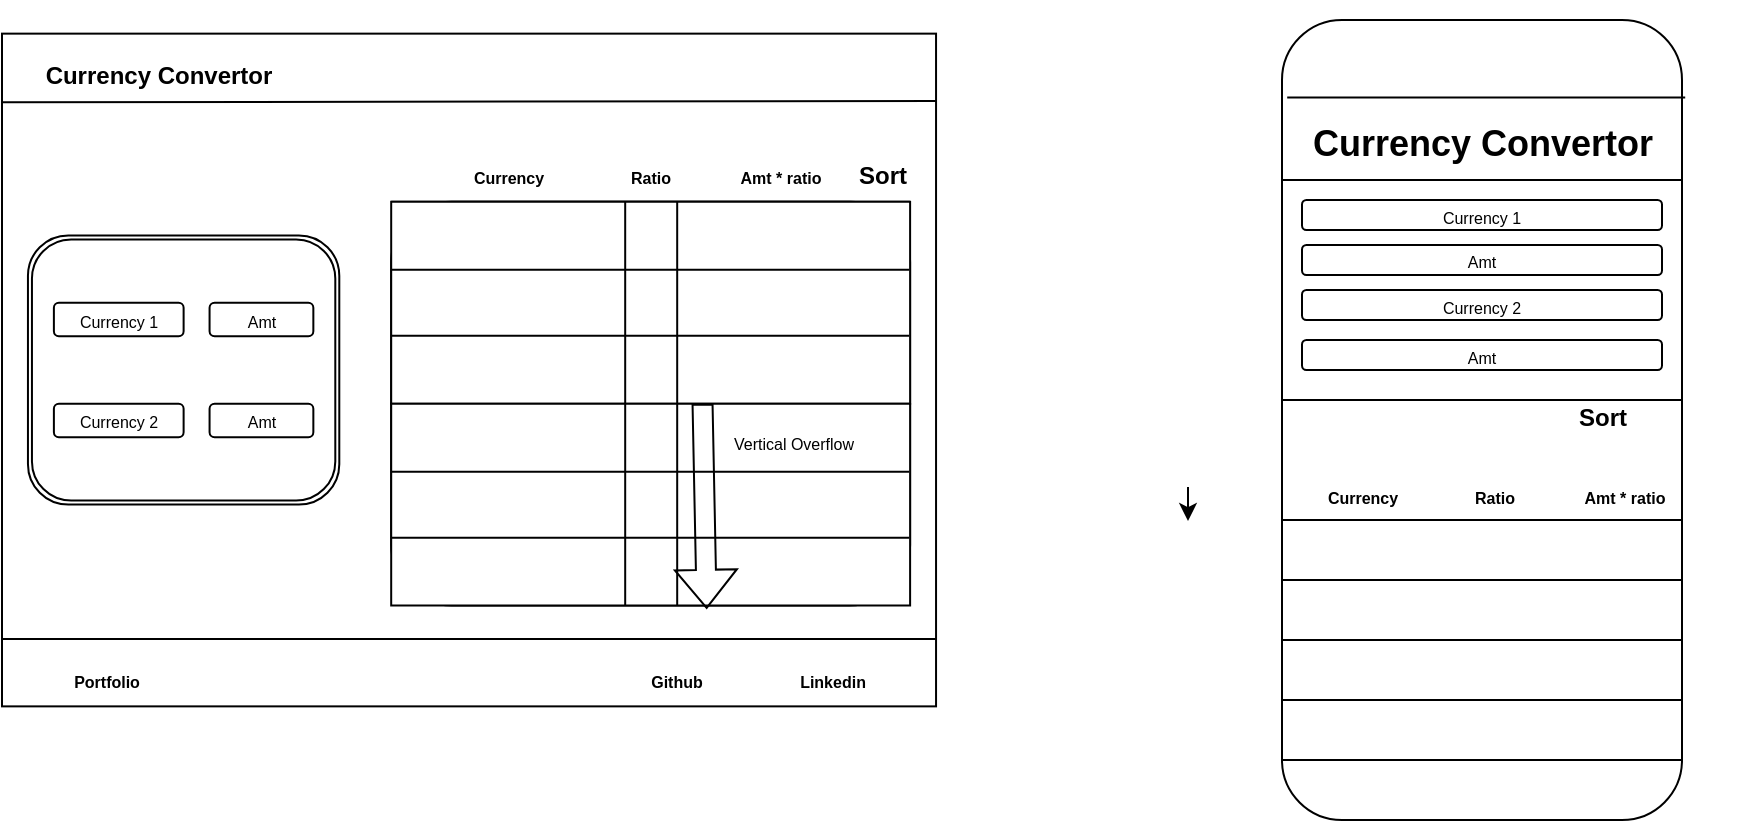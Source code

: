 <mxfile version="23.1.1" type="github">
  <diagram name="Page-1" id="5f0bae14-7c28-e335-631c-24af17079c00">
    <mxGraphModel dx="819" dy="447" grid="1" gridSize="10" guides="1" tooltips="1" connect="1" arrows="1" fold="1" page="1" pageScale="1" pageWidth="1100" pageHeight="850" background="none" math="0" shadow="0">
      <root>
        <mxCell id="0" />
        <mxCell id="1" parent="0" />
        <mxCell id="BSqpHbu_dynROy-KlYNv-63" value="" style="group" vertex="1" connectable="0" parent="1">
          <mxGeometry x="80" y="70" width="520" height="370" as="geometry" />
        </mxCell>
        <mxCell id="MlbQ3381bBgCuxPbHRA2-1" value="" style="rounded=0;whiteSpace=wrap;html=1;" parent="BSqpHbu_dynROy-KlYNv-63" vertex="1">
          <mxGeometry y="16.818" width="467.027" height="336.364" as="geometry" />
        </mxCell>
        <mxCell id="MlbQ3381bBgCuxPbHRA2-3" value="" style="endArrow=none;html=1;rounded=0;entryX=0;entryY=0.102;entryDx=0;entryDy=0;entryPerimeter=0;" parent="BSqpHbu_dynROy-KlYNv-63" target="MlbQ3381bBgCuxPbHRA2-1" edge="1">
          <mxGeometry width="50" height="50" relative="1" as="geometry">
            <mxPoint x="467.027" y="50.455" as="sourcePoint" />
            <mxPoint x="454.054" y="285.909" as="targetPoint" />
          </mxGeometry>
        </mxCell>
        <mxCell id="MlbQ3381bBgCuxPbHRA2-4" value="&lt;font style=&quot;font-size: 12px;&quot;&gt;Currency Convertor&lt;/font&gt;" style="text;strokeColor=none;fillColor=none;html=1;fontSize=24;fontStyle=1;verticalAlign=middle;align=center;" parent="BSqpHbu_dynROy-KlYNv-63" vertex="1">
          <mxGeometry x="12.973" width="129.73" height="67.273" as="geometry" />
        </mxCell>
        <mxCell id="MlbQ3381bBgCuxPbHRA2-5" value="" style="shape=ext;double=1;rounded=1;whiteSpace=wrap;html=1;" parent="BSqpHbu_dynROy-KlYNv-63" vertex="1">
          <mxGeometry x="12.973" y="117.727" width="155.676" height="134.545" as="geometry" />
        </mxCell>
        <mxCell id="MlbQ3381bBgCuxPbHRA2-8" value="&lt;font style=&quot;font-size: 8px;&quot;&gt;Currency 1&lt;/font&gt;" style="rounded=1;whiteSpace=wrap;html=1;" parent="BSqpHbu_dynROy-KlYNv-63" vertex="1">
          <mxGeometry x="25.946" y="151.364" width="64.865" height="16.818" as="geometry" />
        </mxCell>
        <mxCell id="MlbQ3381bBgCuxPbHRA2-9" value="&lt;font style=&quot;font-size: 8px;&quot;&gt;Amt&lt;/font&gt;" style="rounded=1;whiteSpace=wrap;html=1;" parent="BSqpHbu_dynROy-KlYNv-63" vertex="1">
          <mxGeometry x="103.784" y="151.364" width="51.892" height="16.818" as="geometry" />
        </mxCell>
        <mxCell id="MlbQ3381bBgCuxPbHRA2-14" value="&lt;font style=&quot;font-size: 8px;&quot;&gt;Currency 2&lt;br&gt;&lt;/font&gt;" style="rounded=1;whiteSpace=wrap;html=1;" parent="BSqpHbu_dynROy-KlYNv-63" vertex="1">
          <mxGeometry x="25.946" y="201.818" width="64.865" height="16.818" as="geometry" />
        </mxCell>
        <mxCell id="MlbQ3381bBgCuxPbHRA2-15" value="&lt;font style=&quot;font-size: 8px;&quot;&gt;Amt&lt;/font&gt;" style="rounded=1;whiteSpace=wrap;html=1;" parent="BSqpHbu_dynROy-KlYNv-63" vertex="1">
          <mxGeometry x="103.784" y="201.818" width="51.892" height="16.818" as="geometry" />
        </mxCell>
        <mxCell id="MlbQ3381bBgCuxPbHRA2-16" value="" style="rounded=1;whiteSpace=wrap;html=1;" parent="BSqpHbu_dynROy-KlYNv-63" vertex="1">
          <mxGeometry x="194.595" y="100.909" width="259.459" height="201.818" as="geometry" />
        </mxCell>
        <mxCell id="BSqpHbu_dynROy-KlYNv-1" value="" style="endArrow=none;html=1;rounded=0;exitX=1;exitY=0.25;exitDx=0;exitDy=0;entryX=0;entryY=0.25;entryDx=0;entryDy=0;" edge="1" parent="BSqpHbu_dynROy-KlYNv-63">
          <mxGeometry width="50" height="50" relative="1" as="geometry">
            <mxPoint x="454.054" y="100.909" as="sourcePoint" />
            <mxPoint x="194.595" y="100.909" as="targetPoint" />
          </mxGeometry>
        </mxCell>
        <mxCell id="BSqpHbu_dynROy-KlYNv-9" value="" style="shape=table;startSize=0;container=1;collapsible=0;childLayout=tableLayout;fontSize=16;" vertex="1" parent="BSqpHbu_dynROy-KlYNv-63">
          <mxGeometry x="194.595" y="100.909" width="259.459" height="100.909" as="geometry" />
        </mxCell>
        <mxCell id="BSqpHbu_dynROy-KlYNv-10" value="" style="shape=tableRow;horizontal=0;startSize=0;swimlaneHead=0;swimlaneBody=0;strokeColor=inherit;top=0;left=0;bottom=0;right=0;collapsible=0;dropTarget=0;fillColor=none;points=[[0,0.5],[1,0.5]];portConstraint=eastwest;fontSize=16;" vertex="1" parent="BSqpHbu_dynROy-KlYNv-9">
          <mxGeometry width="259.459" height="34" as="geometry" />
        </mxCell>
        <mxCell id="BSqpHbu_dynROy-KlYNv-11" value="" style="shape=partialRectangle;html=1;whiteSpace=wrap;connectable=0;strokeColor=inherit;overflow=hidden;fillColor=none;top=0;left=0;bottom=0;right=0;pointerEvents=1;fontSize=16;" vertex="1" parent="BSqpHbu_dynROy-KlYNv-10">
          <mxGeometry width="117" height="34" as="geometry">
            <mxRectangle width="117" height="34" as="alternateBounds" />
          </mxGeometry>
        </mxCell>
        <mxCell id="BSqpHbu_dynROy-KlYNv-12" value="" style="shape=partialRectangle;html=1;whiteSpace=wrap;connectable=0;strokeColor=inherit;overflow=hidden;fillColor=none;top=0;left=0;bottom=0;right=0;pointerEvents=1;fontSize=16;" vertex="1" parent="BSqpHbu_dynROy-KlYNv-10">
          <mxGeometry x="117" width="26" height="34" as="geometry">
            <mxRectangle width="26" height="34" as="alternateBounds" />
          </mxGeometry>
        </mxCell>
        <mxCell id="BSqpHbu_dynROy-KlYNv-13" value="" style="shape=partialRectangle;html=1;whiteSpace=wrap;connectable=0;strokeColor=inherit;overflow=hidden;fillColor=none;top=0;left=0;bottom=0;right=0;pointerEvents=1;fontSize=16;" vertex="1" parent="BSqpHbu_dynROy-KlYNv-10">
          <mxGeometry x="143" width="116" height="34" as="geometry">
            <mxRectangle width="116" height="34" as="alternateBounds" />
          </mxGeometry>
        </mxCell>
        <mxCell id="BSqpHbu_dynROy-KlYNv-14" value="" style="shape=tableRow;horizontal=0;startSize=0;swimlaneHead=0;swimlaneBody=0;strokeColor=inherit;top=0;left=0;bottom=0;right=0;collapsible=0;dropTarget=0;fillColor=none;points=[[0,0.5],[1,0.5]];portConstraint=eastwest;fontSize=16;" vertex="1" parent="BSqpHbu_dynROy-KlYNv-9">
          <mxGeometry y="34" width="259.459" height="33" as="geometry" />
        </mxCell>
        <mxCell id="BSqpHbu_dynROy-KlYNv-15" value="" style="shape=partialRectangle;html=1;whiteSpace=wrap;connectable=0;strokeColor=inherit;overflow=hidden;fillColor=none;top=0;left=0;bottom=0;right=0;pointerEvents=1;fontSize=16;" vertex="1" parent="BSqpHbu_dynROy-KlYNv-14">
          <mxGeometry width="117" height="33" as="geometry">
            <mxRectangle width="117" height="33" as="alternateBounds" />
          </mxGeometry>
        </mxCell>
        <mxCell id="BSqpHbu_dynROy-KlYNv-16" value="" style="shape=partialRectangle;html=1;whiteSpace=wrap;connectable=0;strokeColor=inherit;overflow=hidden;fillColor=none;top=0;left=0;bottom=0;right=0;pointerEvents=1;fontSize=16;" vertex="1" parent="BSqpHbu_dynROy-KlYNv-14">
          <mxGeometry x="117" width="26" height="33" as="geometry">
            <mxRectangle width="26" height="33" as="alternateBounds" />
          </mxGeometry>
        </mxCell>
        <mxCell id="BSqpHbu_dynROy-KlYNv-17" value="" style="shape=partialRectangle;html=1;whiteSpace=wrap;connectable=0;strokeColor=inherit;overflow=hidden;fillColor=none;top=0;left=0;bottom=0;right=0;pointerEvents=1;fontSize=16;" vertex="1" parent="BSqpHbu_dynROy-KlYNv-14">
          <mxGeometry x="143" width="116" height="33" as="geometry">
            <mxRectangle width="116" height="33" as="alternateBounds" />
          </mxGeometry>
        </mxCell>
        <mxCell id="BSqpHbu_dynROy-KlYNv-18" value="" style="shape=tableRow;horizontal=0;startSize=0;swimlaneHead=0;swimlaneBody=0;strokeColor=inherit;top=0;left=0;bottom=0;right=0;collapsible=0;dropTarget=0;fillColor=none;points=[[0,0.5],[1,0.5]];portConstraint=eastwest;fontSize=16;" vertex="1" parent="BSqpHbu_dynROy-KlYNv-9">
          <mxGeometry y="67" width="259.459" height="34" as="geometry" />
        </mxCell>
        <mxCell id="BSqpHbu_dynROy-KlYNv-19" value="" style="shape=partialRectangle;html=1;whiteSpace=wrap;connectable=0;strokeColor=inherit;overflow=hidden;fillColor=none;top=0;left=0;bottom=0;right=0;pointerEvents=1;fontSize=16;" vertex="1" parent="BSqpHbu_dynROy-KlYNv-18">
          <mxGeometry width="117" height="34" as="geometry">
            <mxRectangle width="117" height="34" as="alternateBounds" />
          </mxGeometry>
        </mxCell>
        <mxCell id="BSqpHbu_dynROy-KlYNv-20" value="" style="shape=partialRectangle;html=1;whiteSpace=wrap;connectable=0;strokeColor=inherit;overflow=hidden;fillColor=none;top=0;left=0;bottom=0;right=0;pointerEvents=1;fontSize=16;" vertex="1" parent="BSqpHbu_dynROy-KlYNv-18">
          <mxGeometry x="117" width="26" height="34" as="geometry">
            <mxRectangle width="26" height="34" as="alternateBounds" />
          </mxGeometry>
        </mxCell>
        <mxCell id="BSqpHbu_dynROy-KlYNv-21" value="" style="shape=partialRectangle;html=1;whiteSpace=wrap;connectable=0;strokeColor=inherit;overflow=hidden;fillColor=none;top=0;left=0;bottom=0;right=0;pointerEvents=1;fontSize=16;" vertex="1" parent="BSqpHbu_dynROy-KlYNv-18">
          <mxGeometry x="143" width="116" height="34" as="geometry">
            <mxRectangle width="116" height="34" as="alternateBounds" />
          </mxGeometry>
        </mxCell>
        <mxCell id="BSqpHbu_dynROy-KlYNv-23" value="" style="shape=table;startSize=0;container=1;collapsible=0;childLayout=tableLayout;fontSize=16;" vertex="1" parent="BSqpHbu_dynROy-KlYNv-63">
          <mxGeometry x="194.595" y="201.818" width="259.459" height="100.909" as="geometry" />
        </mxCell>
        <mxCell id="BSqpHbu_dynROy-KlYNv-24" value="" style="shape=tableRow;horizontal=0;startSize=0;swimlaneHead=0;swimlaneBody=0;strokeColor=inherit;top=0;left=0;bottom=0;right=0;collapsible=0;dropTarget=0;fillColor=none;points=[[0,0.5],[1,0.5]];portConstraint=eastwest;fontSize=16;" vertex="1" parent="BSqpHbu_dynROy-KlYNv-23">
          <mxGeometry width="259.459" height="34" as="geometry" />
        </mxCell>
        <mxCell id="BSqpHbu_dynROy-KlYNv-25" value="" style="shape=partialRectangle;html=1;whiteSpace=wrap;connectable=0;strokeColor=inherit;overflow=hidden;fillColor=none;top=0;left=0;bottom=0;right=0;pointerEvents=1;fontSize=16;" vertex="1" parent="BSqpHbu_dynROy-KlYNv-24">
          <mxGeometry width="117" height="34" as="geometry">
            <mxRectangle width="117" height="34" as="alternateBounds" />
          </mxGeometry>
        </mxCell>
        <mxCell id="BSqpHbu_dynROy-KlYNv-26" value="" style="shape=partialRectangle;html=1;whiteSpace=wrap;connectable=0;strokeColor=inherit;overflow=hidden;fillColor=none;top=0;left=0;bottom=0;right=0;pointerEvents=1;fontSize=16;" vertex="1" parent="BSqpHbu_dynROy-KlYNv-24">
          <mxGeometry x="117" width="26" height="34" as="geometry">
            <mxRectangle width="26" height="34" as="alternateBounds" />
          </mxGeometry>
        </mxCell>
        <mxCell id="BSqpHbu_dynROy-KlYNv-27" value="&lt;font style=&quot;font-size: 8px;&quot;&gt;Vertical Overflow&lt;/font&gt;" style="shape=partialRectangle;html=1;whiteSpace=wrap;connectable=0;strokeColor=inherit;overflow=hidden;fillColor=none;top=0;left=0;bottom=0;right=0;pointerEvents=1;fontSize=16;" vertex="1" parent="BSqpHbu_dynROy-KlYNv-24">
          <mxGeometry x="143" width="116" height="34" as="geometry">
            <mxRectangle width="116" height="34" as="alternateBounds" />
          </mxGeometry>
        </mxCell>
        <mxCell id="BSqpHbu_dynROy-KlYNv-28" value="" style="shape=tableRow;horizontal=0;startSize=0;swimlaneHead=0;swimlaneBody=0;strokeColor=inherit;top=0;left=0;bottom=0;right=0;collapsible=0;dropTarget=0;fillColor=none;points=[[0,0.5],[1,0.5]];portConstraint=eastwest;fontSize=16;" vertex="1" parent="BSqpHbu_dynROy-KlYNv-23">
          <mxGeometry y="34" width="259.459" height="33" as="geometry" />
        </mxCell>
        <mxCell id="BSqpHbu_dynROy-KlYNv-29" value="" style="shape=partialRectangle;html=1;whiteSpace=wrap;connectable=0;strokeColor=inherit;overflow=hidden;fillColor=none;top=0;left=0;bottom=0;right=0;pointerEvents=1;fontSize=16;" vertex="1" parent="BSqpHbu_dynROy-KlYNv-28">
          <mxGeometry width="117" height="33" as="geometry">
            <mxRectangle width="117" height="33" as="alternateBounds" />
          </mxGeometry>
        </mxCell>
        <mxCell id="BSqpHbu_dynROy-KlYNv-30" value="" style="shape=partialRectangle;html=1;whiteSpace=wrap;connectable=0;strokeColor=inherit;overflow=hidden;fillColor=none;top=0;left=0;bottom=0;right=0;pointerEvents=1;fontSize=16;" vertex="1" parent="BSqpHbu_dynROy-KlYNv-28">
          <mxGeometry x="117" width="26" height="33" as="geometry">
            <mxRectangle width="26" height="33" as="alternateBounds" />
          </mxGeometry>
        </mxCell>
        <mxCell id="BSqpHbu_dynROy-KlYNv-31" value="" style="shape=partialRectangle;html=1;whiteSpace=wrap;connectable=0;strokeColor=inherit;overflow=hidden;fillColor=none;top=0;left=0;bottom=0;right=0;pointerEvents=1;fontSize=16;" vertex="1" parent="BSqpHbu_dynROy-KlYNv-28">
          <mxGeometry x="143" width="116" height="33" as="geometry">
            <mxRectangle width="116" height="33" as="alternateBounds" />
          </mxGeometry>
        </mxCell>
        <mxCell id="BSqpHbu_dynROy-KlYNv-32" value="" style="shape=tableRow;horizontal=0;startSize=0;swimlaneHead=0;swimlaneBody=0;strokeColor=inherit;top=0;left=0;bottom=0;right=0;collapsible=0;dropTarget=0;fillColor=none;points=[[0,0.5],[1,0.5]];portConstraint=eastwest;fontSize=16;" vertex="1" parent="BSqpHbu_dynROy-KlYNv-23">
          <mxGeometry y="67" width="259.459" height="34" as="geometry" />
        </mxCell>
        <mxCell id="BSqpHbu_dynROy-KlYNv-33" value="" style="shape=partialRectangle;html=1;whiteSpace=wrap;connectable=0;strokeColor=inherit;overflow=hidden;fillColor=none;top=0;left=0;bottom=0;right=0;pointerEvents=1;fontSize=16;" vertex="1" parent="BSqpHbu_dynROy-KlYNv-32">
          <mxGeometry width="117" height="34" as="geometry">
            <mxRectangle width="117" height="34" as="alternateBounds" />
          </mxGeometry>
        </mxCell>
        <mxCell id="BSqpHbu_dynROy-KlYNv-34" value="" style="shape=partialRectangle;html=1;whiteSpace=wrap;connectable=0;strokeColor=inherit;overflow=hidden;fillColor=none;top=0;left=0;bottom=0;right=0;pointerEvents=1;fontSize=16;" vertex="1" parent="BSqpHbu_dynROy-KlYNv-32">
          <mxGeometry x="117" width="26" height="34" as="geometry">
            <mxRectangle width="26" height="34" as="alternateBounds" />
          </mxGeometry>
        </mxCell>
        <mxCell id="BSqpHbu_dynROy-KlYNv-35" value="" style="shape=partialRectangle;html=1;whiteSpace=wrap;connectable=0;strokeColor=inherit;overflow=hidden;fillColor=none;top=0;left=0;bottom=0;right=0;pointerEvents=1;fontSize=16;" vertex="1" parent="BSqpHbu_dynROy-KlYNv-32">
          <mxGeometry x="143" width="116" height="34" as="geometry">
            <mxRectangle width="116" height="34" as="alternateBounds" />
          </mxGeometry>
        </mxCell>
        <mxCell id="BSqpHbu_dynROy-KlYNv-36" value="&lt;font style=&quot;font-size: 8px;&quot;&gt;Currency&lt;/font&gt;" style="text;strokeColor=none;fillColor=none;html=1;fontSize=24;fontStyle=1;verticalAlign=middle;align=center;" vertex="1" parent="BSqpHbu_dynROy-KlYNv-63">
          <mxGeometry x="207.568" y="84.091" width="90.811" as="geometry" />
        </mxCell>
        <mxCell id="BSqpHbu_dynROy-KlYNv-37" value="&lt;font style=&quot;font-size: 8px;&quot;&gt;Ratio&lt;/font&gt;" style="text;strokeColor=none;fillColor=none;html=1;fontSize=24;fontStyle=1;verticalAlign=middle;align=center;" vertex="1" parent="BSqpHbu_dynROy-KlYNv-63">
          <mxGeometry x="298.378" y="67.273" width="51.892" height="33.636" as="geometry" />
        </mxCell>
        <mxCell id="BSqpHbu_dynROy-KlYNv-38" value="&lt;font style=&quot;font-size: 8px;&quot;&gt;Amt * ratio&lt;/font&gt;" style="text;strokeColor=none;fillColor=none;html=1;fontSize=24;fontStyle=1;verticalAlign=middle;align=center;" vertex="1" parent="BSqpHbu_dynROy-KlYNv-63">
          <mxGeometry x="324.324" y="50.455" width="129.73" height="67.273" as="geometry" />
        </mxCell>
        <mxCell id="BSqpHbu_dynROy-KlYNv-55" value="" style="endArrow=none;html=1;rounded=0;entryX=0;entryY=0;entryDx=0;entryDy=0;" edge="1" parent="BSqpHbu_dynROy-KlYNv-63" target="BSqpHbu_dynROy-KlYNv-56">
          <mxGeometry width="50" height="50" relative="1" as="geometry">
            <mxPoint x="467.027" y="319.545" as="sourcePoint" />
            <mxPoint y="319.545" as="targetPoint" />
          </mxGeometry>
        </mxCell>
        <mxCell id="BSqpHbu_dynROy-KlYNv-56" value="&lt;font style=&quot;font-size: 8px;&quot;&gt;Portfolio&lt;/font&gt;" style="text;strokeColor=none;fillColor=none;html=1;fontSize=24;fontStyle=1;verticalAlign=middle;align=center;" vertex="1" parent="BSqpHbu_dynROy-KlYNv-63">
          <mxGeometry y="319.545" width="103.784" height="33.636" as="geometry" />
        </mxCell>
        <mxCell id="BSqpHbu_dynROy-KlYNv-58" value="" style="shape=flexArrow;endArrow=classic;html=1;rounded=0;entryX=0.103;entryY=1.017;entryDx=0;entryDy=0;entryPerimeter=0;exitX=0.095;exitY=-0.033;exitDx=0;exitDy=0;exitPerimeter=0;" edge="1" parent="BSqpHbu_dynROy-KlYNv-63">
          <mxGeometry width="50" height="50" relative="1" as="geometry">
            <mxPoint x="350.27" y="201.818" as="sourcePoint" />
            <mxPoint x="352.346" y="304.409" as="targetPoint" />
          </mxGeometry>
        </mxCell>
        <mxCell id="BSqpHbu_dynROy-KlYNv-60" value="&lt;font style=&quot;font-size: 8px;&quot;&gt;Github&lt;/font&gt;" style="text;strokeColor=none;fillColor=none;html=1;fontSize=24;fontStyle=1;verticalAlign=middle;align=center;" vertex="1" parent="BSqpHbu_dynROy-KlYNv-63">
          <mxGeometry x="272.432" y="302.727" width="129.73" height="67.273" as="geometry" />
        </mxCell>
        <mxCell id="BSqpHbu_dynROy-KlYNv-61" value="&lt;font style=&quot;font-size: 8px;&quot;&gt;Linkedin&lt;/font&gt;" style="text;strokeColor=none;fillColor=none;html=1;fontSize=24;fontStyle=1;verticalAlign=middle;align=center;" vertex="1" parent="BSqpHbu_dynROy-KlYNv-63">
          <mxGeometry x="350.27" y="302.727" width="129.73" height="67.273" as="geometry" />
        </mxCell>
        <mxCell id="BSqpHbu_dynROy-KlYNv-72" value="&lt;font style=&quot;font-size: 12px;&quot;&gt;Sort&lt;/font&gt;" style="text;strokeColor=none;fillColor=none;html=1;fontSize=24;fontStyle=1;verticalAlign=middle;align=center;" vertex="1" parent="BSqpHbu_dynROy-KlYNv-63">
          <mxGeometry x="390" y="64.09" width="100" height="40" as="geometry" />
        </mxCell>
        <mxCell id="BSqpHbu_dynROy-KlYNv-64" value="" style="rounded=1;whiteSpace=wrap;html=1;rotation=-90;" vertex="1" parent="1">
          <mxGeometry x="620" y="180" width="400" height="200" as="geometry" />
        </mxCell>
        <mxCell id="BSqpHbu_dynROy-KlYNv-65" value="" style="endArrow=none;html=1;rounded=0;entryX=0.903;entryY=1.008;entryDx=0;entryDy=0;entryPerimeter=0;exitX=0.903;exitY=0.013;exitDx=0;exitDy=0;exitPerimeter=0;" edge="1" parent="1" source="BSqpHbu_dynROy-KlYNv-64" target="BSqpHbu_dynROy-KlYNv-64">
          <mxGeometry width="50" height="50" relative="1" as="geometry">
            <mxPoint x="650" y="330" as="sourcePoint" />
            <mxPoint x="700" y="280" as="targetPoint" />
          </mxGeometry>
        </mxCell>
        <mxCell id="BSqpHbu_dynROy-KlYNv-67" value="" style="endArrow=none;html=1;rounded=0;entryX=0.903;entryY=1.008;entryDx=0;entryDy=0;entryPerimeter=0;exitX=0.903;exitY=0.013;exitDx=0;exitDy=0;exitPerimeter=0;" edge="1" parent="1">
          <mxGeometry width="50" height="50" relative="1" as="geometry">
            <mxPoint x="720.5" y="160" as="sourcePoint" />
            <mxPoint x="919.5" y="160" as="targetPoint" />
          </mxGeometry>
        </mxCell>
        <mxCell id="BSqpHbu_dynROy-KlYNv-68" value="&lt;font style=&quot;font-size: 18px;&quot;&gt;Currency Convertor&lt;/font&gt;" style="text;strokeColor=none;fillColor=none;html=1;fontSize=24;fontStyle=1;verticalAlign=middle;align=center;" vertex="1" parent="1">
          <mxGeometry x="770" y="120" width="100" height="40" as="geometry" />
        </mxCell>
        <mxCell id="BSqpHbu_dynROy-KlYNv-73" value="&lt;font style=&quot;font-size: 12px;&quot;&gt;Sort&lt;/font&gt;" style="text;strokeColor=none;fillColor=none;html=1;fontSize=24;fontStyle=1;verticalAlign=middle;align=center;" vertex="1" parent="1">
          <mxGeometry x="830" y="255" width="100" height="40" as="geometry" />
        </mxCell>
        <mxCell id="BSqpHbu_dynROy-KlYNv-91" value="" style="group" vertex="1" connectable="0" parent="1">
          <mxGeometry x="730" y="170" width="180" height="60" as="geometry" />
        </mxCell>
        <mxCell id="BSqpHbu_dynROy-KlYNv-88" value="&lt;font style=&quot;font-size: 8px;&quot;&gt;Currency 2&lt;br&gt;&lt;/font&gt;" style="rounded=1;whiteSpace=wrap;html=1;" vertex="1" parent="BSqpHbu_dynROy-KlYNv-91">
          <mxGeometry y="45" width="180" height="15" as="geometry" />
        </mxCell>
        <mxCell id="BSqpHbu_dynROy-KlYNv-89" value="&lt;font style=&quot;font-size: 8px;&quot;&gt;Currency 1&lt;/font&gt;" style="rounded=1;whiteSpace=wrap;html=1;" vertex="1" parent="BSqpHbu_dynROy-KlYNv-91">
          <mxGeometry width="180" height="15" as="geometry" />
        </mxCell>
        <mxCell id="BSqpHbu_dynROy-KlYNv-90" value="&lt;font style=&quot;font-size: 8px;&quot;&gt;Amt&lt;/font&gt;" style="rounded=1;whiteSpace=wrap;html=1;" vertex="1" parent="BSqpHbu_dynROy-KlYNv-91">
          <mxGeometry y="22.5" width="180" height="15" as="geometry" />
        </mxCell>
        <mxCell id="BSqpHbu_dynROy-KlYNv-87" value="&lt;font style=&quot;font-size: 8px;&quot;&gt;Amt&lt;/font&gt;" style="rounded=1;whiteSpace=wrap;html=1;" vertex="1" parent="1">
          <mxGeometry x="730" y="240" width="180" height="15" as="geometry" />
        </mxCell>
        <mxCell id="BSqpHbu_dynROy-KlYNv-92" value="" style="endArrow=none;html=1;rounded=0;entryX=0.903;entryY=1.008;entryDx=0;entryDy=0;entryPerimeter=0;exitX=0.903;exitY=0.013;exitDx=0;exitDy=0;exitPerimeter=0;" edge="1" parent="1">
          <mxGeometry width="50" height="50" relative="1" as="geometry">
            <mxPoint x="720.5" y="270" as="sourcePoint" />
            <mxPoint x="919.5" y="270" as="targetPoint" />
          </mxGeometry>
        </mxCell>
        <mxCell id="BSqpHbu_dynROy-KlYNv-93" value="" style="endArrow=none;html=1;rounded=0;entryX=0.903;entryY=1.008;entryDx=0;entryDy=0;entryPerimeter=0;exitX=0.903;exitY=0.013;exitDx=0;exitDy=0;exitPerimeter=0;" edge="1" parent="1">
          <mxGeometry width="50" height="50" relative="1" as="geometry">
            <mxPoint x="720.5" y="330" as="sourcePoint" />
            <mxPoint x="919.5" y="330" as="targetPoint" />
          </mxGeometry>
        </mxCell>
        <mxCell id="BSqpHbu_dynROy-KlYNv-94" value="" style="endArrow=none;html=1;rounded=0;entryX=0.903;entryY=1.008;entryDx=0;entryDy=0;entryPerimeter=0;exitX=0.903;exitY=0.013;exitDx=0;exitDy=0;exitPerimeter=0;" edge="1" parent="1">
          <mxGeometry width="50" height="50" relative="1" as="geometry">
            <mxPoint x="720.5" y="360" as="sourcePoint" />
            <mxPoint x="919.5" y="360" as="targetPoint" />
          </mxGeometry>
        </mxCell>
        <mxCell id="BSqpHbu_dynROy-KlYNv-95" value="" style="endArrow=none;html=1;rounded=0;entryX=0.903;entryY=1.008;entryDx=0;entryDy=0;entryPerimeter=0;exitX=0.903;exitY=0.013;exitDx=0;exitDy=0;exitPerimeter=0;" edge="1" parent="1">
          <mxGeometry width="50" height="50" relative="1" as="geometry">
            <mxPoint x="720.5" y="390" as="sourcePoint" />
            <mxPoint x="919.5" y="390" as="targetPoint" />
          </mxGeometry>
        </mxCell>
        <mxCell id="BSqpHbu_dynROy-KlYNv-97" value="" style="endArrow=none;html=1;rounded=0;entryX=0.903;entryY=1.008;entryDx=0;entryDy=0;entryPerimeter=0;exitX=0.903;exitY=0.013;exitDx=0;exitDy=0;exitPerimeter=0;" edge="1" parent="1">
          <mxGeometry width="50" height="50" relative="1" as="geometry">
            <mxPoint x="720.5" y="420" as="sourcePoint" />
            <mxPoint x="919.5" y="420" as="targetPoint" />
          </mxGeometry>
        </mxCell>
        <mxCell id="BSqpHbu_dynROy-KlYNv-98" value="" style="endArrow=none;html=1;rounded=0;entryX=0.903;entryY=1.008;entryDx=0;entryDy=0;entryPerimeter=0;exitX=0.903;exitY=0.013;exitDx=0;exitDy=0;exitPerimeter=0;" edge="1" parent="1">
          <mxGeometry width="50" height="50" relative="1" as="geometry">
            <mxPoint x="720.5" y="450" as="sourcePoint" />
            <mxPoint x="919.5" y="450" as="targetPoint" />
          </mxGeometry>
        </mxCell>
        <mxCell id="BSqpHbu_dynROy-KlYNv-100" value="" style="edgeStyle=orthogonalEdgeStyle;rounded=0;orthogonalLoop=1;jettySize=auto;html=1;" edge="1" parent="1">
          <mxGeometry relative="1" as="geometry">
            <mxPoint x="673" y="313.55" as="sourcePoint" />
            <mxPoint x="673" y="330.55" as="targetPoint" />
          </mxGeometry>
        </mxCell>
        <mxCell id="BSqpHbu_dynROy-KlYNv-101" value="&lt;font style=&quot;font-size: 8px;&quot;&gt;Amt * ratio&lt;/font&gt;" style="text;strokeColor=none;fillColor=none;html=1;fontSize=24;fontStyle=1;verticalAlign=middle;align=center;" vertex="1" parent="1">
          <mxGeometry x="825.944" y="280.005" width="129.73" height="67.273" as="geometry" />
        </mxCell>
        <mxCell id="BSqpHbu_dynROy-KlYNv-103" value="&lt;font style=&quot;font-size: 8px;&quot;&gt;Ratio&lt;/font&gt;" style="text;strokeColor=none;fillColor=none;html=1;fontSize=24;fontStyle=1;verticalAlign=middle;align=center;" vertex="1" parent="1">
          <mxGeometry x="799.998" y="296.823" width="51.892" height="33.636" as="geometry" />
        </mxCell>
        <mxCell id="BSqpHbu_dynROy-KlYNv-105" value="&lt;font style=&quot;font-size: 8px;&quot;&gt;Currency&lt;/font&gt;" style="text;strokeColor=none;fillColor=none;html=1;fontSize=24;fontStyle=1;verticalAlign=middle;align=center;" vertex="1" parent="1">
          <mxGeometry x="710" y="293.64" width="100" height="40" as="geometry" />
        </mxCell>
      </root>
    </mxGraphModel>
  </diagram>
</mxfile>
